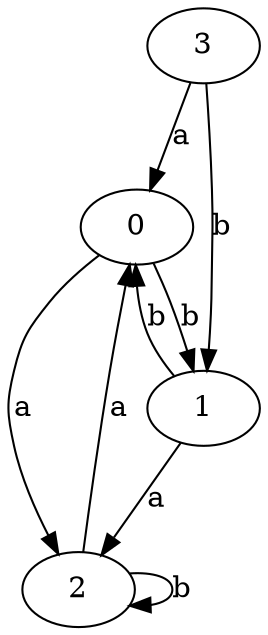 digraph {
 ranksep=0.5;
 d2tdocpreamble = "\usetikzlibrary{automata}";
 d2tfigpreamble = "\tikzstyle{every state}= [ draw=blue!50,very thick,fill=blue!20]  \tikzstyle{auto}= [fill=white]";
 node [style="state"];
 edge [lblstyle="auto",topath="bend right", len=4  ]
  "0" [label="0",];
  "1" [label="1",];
  "2" [label="2",style = "state, initial, accepting"];
  "3" [label="3",];
  "0" -> "1" [label="b"];
  "0" -> "2" [label="a"];
  "1" -> "0" [label="b"];
  "1" -> "2" [label="a"];
  "2" -> "0" [label="a"];
  "2" -> "2" [label="b",topath="loop above"];
  "3" -> "0" [label="a"];
  "3" -> "1" [label="b"];
}
